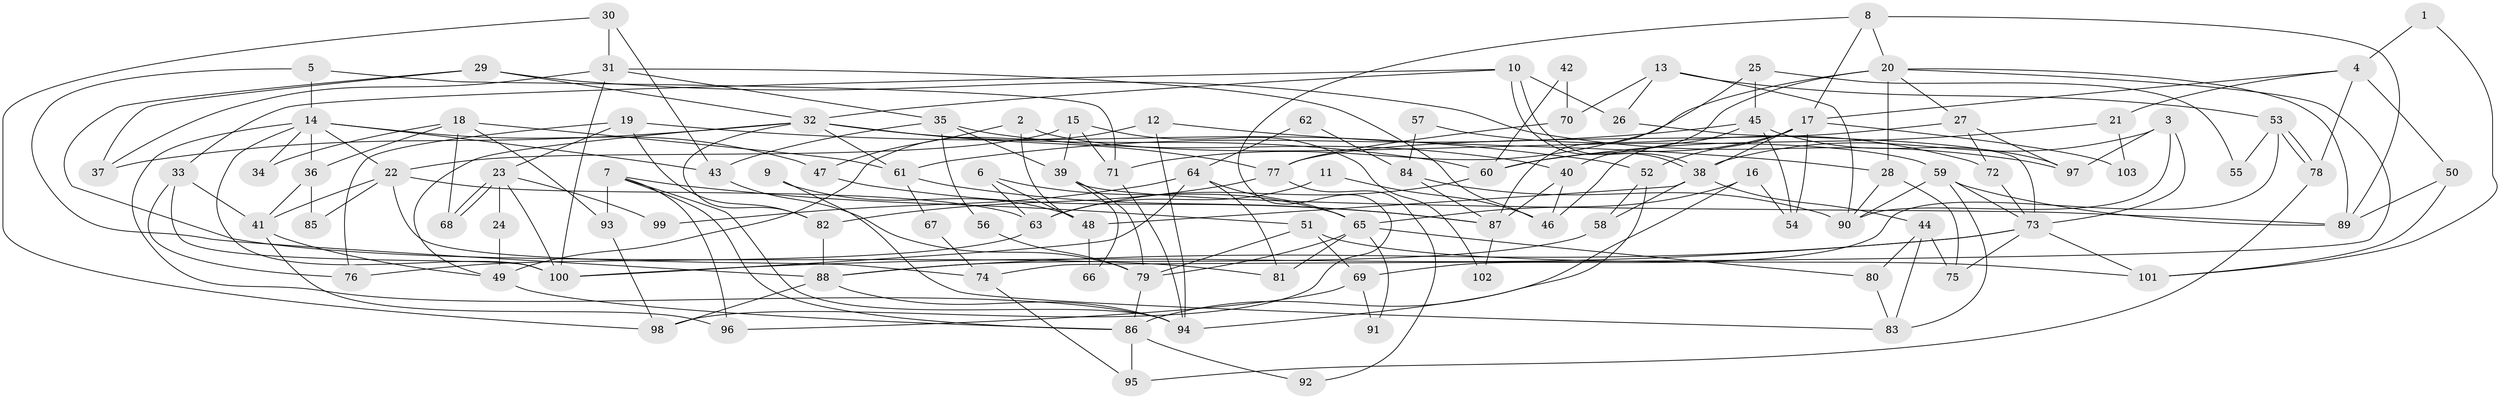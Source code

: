 // coarse degree distribution, {2: 0.1643835616438356, 5: 0.2328767123287671, 7: 0.0410958904109589, 8: 0.0547945205479452, 6: 0.1506849315068493, 4: 0.2191780821917808, 3: 0.1232876712328767, 9: 0.0136986301369863}
// Generated by graph-tools (version 1.1) at 2025/37/03/04/25 23:37:01]
// undirected, 103 vertices, 206 edges
graph export_dot {
  node [color=gray90,style=filled];
  1;
  2;
  3;
  4;
  5;
  6;
  7;
  8;
  9;
  10;
  11;
  12;
  13;
  14;
  15;
  16;
  17;
  18;
  19;
  20;
  21;
  22;
  23;
  24;
  25;
  26;
  27;
  28;
  29;
  30;
  31;
  32;
  33;
  34;
  35;
  36;
  37;
  38;
  39;
  40;
  41;
  42;
  43;
  44;
  45;
  46;
  47;
  48;
  49;
  50;
  51;
  52;
  53;
  54;
  55;
  56;
  57;
  58;
  59;
  60;
  61;
  62;
  63;
  64;
  65;
  66;
  67;
  68;
  69;
  70;
  71;
  72;
  73;
  74;
  75;
  76;
  77;
  78;
  79;
  80;
  81;
  82;
  83;
  84;
  85;
  86;
  87;
  88;
  89;
  90;
  91;
  92;
  93;
  94;
  95;
  96;
  97;
  98;
  99;
  100;
  101;
  102;
  103;
  1 -- 101;
  1 -- 4;
  2 -- 48;
  2 -- 47;
  2 -- 59;
  3 -- 73;
  3 -- 38;
  3 -- 90;
  3 -- 97;
  4 -- 78;
  4 -- 17;
  4 -- 21;
  4 -- 50;
  5 -- 71;
  5 -- 88;
  5 -- 14;
  6 -- 65;
  6 -- 63;
  6 -- 48;
  7 -- 51;
  7 -- 94;
  7 -- 86;
  7 -- 93;
  7 -- 96;
  8 -- 98;
  8 -- 20;
  8 -- 17;
  8 -- 89;
  9 -- 83;
  9 -- 48;
  10 -- 32;
  10 -- 38;
  10 -- 38;
  10 -- 26;
  10 -- 33;
  11 -- 46;
  11 -- 63;
  12 -- 94;
  12 -- 28;
  12 -- 49;
  13 -- 90;
  13 -- 26;
  13 -- 53;
  13 -- 70;
  14 -- 43;
  14 -- 22;
  14 -- 34;
  14 -- 36;
  14 -- 47;
  14 -- 94;
  14 -- 100;
  15 -- 71;
  15 -- 39;
  15 -- 22;
  15 -- 102;
  16 -- 86;
  16 -- 65;
  16 -- 54;
  17 -- 54;
  17 -- 38;
  17 -- 52;
  17 -- 60;
  17 -- 103;
  18 -- 93;
  18 -- 36;
  18 -- 34;
  18 -- 61;
  18 -- 68;
  19 -- 52;
  19 -- 23;
  19 -- 76;
  19 -- 82;
  20 -- 89;
  20 -- 40;
  20 -- 27;
  20 -- 28;
  20 -- 71;
  20 -- 74;
  21 -- 60;
  21 -- 103;
  22 -- 41;
  22 -- 63;
  22 -- 74;
  22 -- 85;
  23 -- 68;
  23 -- 68;
  23 -- 100;
  23 -- 24;
  23 -- 99;
  24 -- 49;
  25 -- 87;
  25 -- 45;
  25 -- 55;
  26 -- 73;
  27 -- 77;
  27 -- 72;
  27 -- 97;
  28 -- 90;
  28 -- 75;
  29 -- 97;
  29 -- 32;
  29 -- 37;
  29 -- 81;
  30 -- 43;
  30 -- 31;
  30 -- 98;
  31 -- 37;
  31 -- 100;
  31 -- 35;
  31 -- 46;
  32 -- 60;
  32 -- 49;
  32 -- 37;
  32 -- 61;
  32 -- 77;
  32 -- 82;
  33 -- 100;
  33 -- 41;
  33 -- 76;
  35 -- 39;
  35 -- 40;
  35 -- 43;
  35 -- 56;
  36 -- 41;
  36 -- 85;
  38 -- 44;
  38 -- 48;
  38 -- 58;
  39 -- 79;
  39 -- 89;
  39 -- 66;
  40 -- 46;
  40 -- 87;
  41 -- 49;
  41 -- 96;
  42 -- 70;
  42 -- 60;
  43 -- 79;
  44 -- 75;
  44 -- 80;
  44 -- 83;
  45 -- 97;
  45 -- 61;
  45 -- 46;
  45 -- 54;
  47 -- 87;
  48 -- 66;
  49 -- 86;
  50 -- 89;
  50 -- 101;
  51 -- 101;
  51 -- 69;
  51 -- 79;
  52 -- 94;
  52 -- 58;
  53 -- 78;
  53 -- 78;
  53 -- 55;
  53 -- 69;
  56 -- 79;
  57 -- 84;
  57 -- 72;
  58 -- 88;
  59 -- 83;
  59 -- 73;
  59 -- 89;
  59 -- 90;
  60 -- 63;
  61 -- 67;
  61 -- 87;
  62 -- 64;
  62 -- 84;
  63 -- 76;
  64 -- 100;
  64 -- 81;
  64 -- 65;
  64 -- 99;
  65 -- 79;
  65 -- 80;
  65 -- 81;
  65 -- 91;
  67 -- 74;
  69 -- 96;
  69 -- 91;
  70 -- 77;
  71 -- 94;
  72 -- 73;
  73 -- 88;
  73 -- 75;
  73 -- 100;
  73 -- 101;
  74 -- 95;
  77 -- 82;
  77 -- 92;
  78 -- 95;
  79 -- 86;
  80 -- 83;
  82 -- 88;
  84 -- 87;
  84 -- 90;
  86 -- 92;
  86 -- 95;
  87 -- 102;
  88 -- 94;
  88 -- 98;
  93 -- 98;
}

